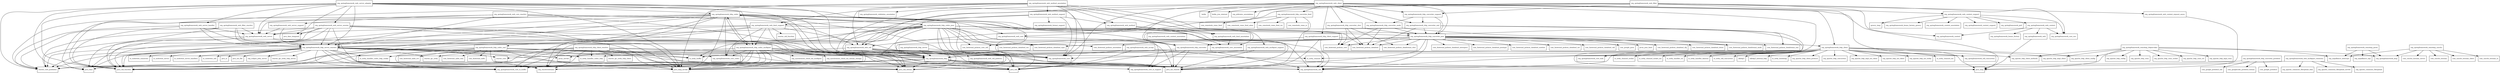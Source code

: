 digraph spring_web_5_0_0_RC1_package_dependencies {
  node [shape = box, fontsize=10.0];
  org_springframework_http -> java_lang;
  org_springframework_http -> java_lang_invoke;
  org_springframework_http -> java_nio_charset;
  org_springframework_http -> java_time;
  org_springframework_http -> java_util;
  org_springframework_http -> java_util_function;
  org_springframework_http -> java_util_stream;
  org_springframework_http -> org_reactivestreams;
  org_springframework_http -> org_springframework_core_io_buffer;
  org_springframework_http -> org_springframework_core_io_support;
  org_springframework_http -> org_springframework_util;
  org_springframework_http -> reactor_core_publisher;
  org_springframework_http_client -> io_netty_bootstrap;
  org_springframework_http_client -> io_netty_buffer;
  org_springframework_http_client -> io_netty_channel;
  org_springframework_http_client -> io_netty_channel_nio;
  org_springframework_http_client -> io_netty_channel_socket;
  org_springframework_http_client -> io_netty_channel_socket_nio;
  org_springframework_http_client -> io_netty_handler_codec_http;
  org_springframework_http_client -> io_netty_handler_ssl;
  org_springframework_http_client -> io_netty_handler_timeout;
  org_springframework_http_client -> io_netty_util_concurrent;
  org_springframework_http_client -> java_lang;
  org_springframework_http_client -> okhttp3;
  org_springframework_http_client -> okhttp3_internal_http;
  org_springframework_http_client -> org_apache_http_client_config;
  org_springframework_http_client -> org_apache_http_client_methods;
  org_springframework_http_client -> org_apache_http_client_protocol;
  org_springframework_http_client -> org_apache_http_concurrent;
  org_springframework_http_client -> org_apache_http_impl_client;
  org_springframework_http_client -> org_apache_http_impl_nio_client;
  org_springframework_http_client -> org_apache_http_nio_client;
  org_springframework_http_client -> org_apache_http_nio_entity;
  org_springframework_http_client -> org_springframework_core_task;
  org_springframework_http_client -> org_springframework_http;
  org_springframework_http_client -> org_springframework_util;
  org_springframework_http_client -> org_springframework_util_concurrent;
  org_springframework_http_client_reactive -> io_netty_buffer;
  org_springframework_http_client_reactive -> io_netty_channel;
  org_springframework_http_client_reactive -> io_netty_handler_codec_http;
  org_springframework_http_client_reactive -> io_netty_handler_codec_http_cookie;
  org_springframework_http_client_reactive -> java_lang_invoke;
  org_springframework_http_client_reactive -> java_util_function;
  org_springframework_http_client_reactive -> java_util_stream;
  org_springframework_http_client_reactive -> org_reactivestreams;
  org_springframework_http_client_reactive -> org_springframework_core_io_buffer;
  org_springframework_http_client_reactive -> org_springframework_http;
  org_springframework_http_client_reactive -> reactor_core_publisher;
  org_springframework_http_client_reactive -> reactor_ipc_netty;
  org_springframework_http_client_reactive -> reactor_ipc_netty_http_client;
  org_springframework_http_client_support -> java_nio_charset;
  org_springframework_http_client_support -> org_springframework_http;
  org_springframework_http_client_support -> org_springframework_http_client;
  org_springframework_http_client_support -> org_springframework_util;
  org_springframework_http_codec -> java_lang_invoke;
  org_springframework_http_codec -> java_nio_charset;
  org_springframework_http_codec -> java_time;
  org_springframework_http_codec -> java_util;
  org_springframework_http_codec -> java_util_function;
  org_springframework_http_codec -> java_util_stream;
  org_springframework_http_codec -> org_reactivestreams;
  org_springframework_http_codec -> org_springframework_core;
  org_springframework_http_codec -> org_springframework_core_codec;
  org_springframework_http_codec -> org_springframework_core_io_buffer;
  org_springframework_http_codec -> org_springframework_core_io_support;
  org_springframework_http_codec -> org_springframework_http;
  org_springframework_http_codec -> org_springframework_http_codec_json;
  org_springframework_http_codec -> org_springframework_http_codec_multipart;
  org_springframework_http_codec -> org_springframework_http_codec_xml;
  org_springframework_http_codec -> org_springframework_http_server_reactive;
  org_springframework_http_codec -> org_springframework_util;
  org_springframework_http_codec -> reactor_core_publisher;
  org_springframework_http_codec_json -> com_fasterxml_jackson_annotation;
  org_springframework_http_codec_json -> com_fasterxml_jackson_core;
  org_springframework_http_codec_json -> com_fasterxml_jackson_core_util;
  org_springframework_http_codec_json -> com_fasterxml_jackson_databind;
  org_springframework_http_codec_json -> com_fasterxml_jackson_databind_exc;
  org_springframework_http_codec_json -> com_fasterxml_jackson_databind_type;
  org_springframework_http_codec_json -> io_netty_buffer;
  org_springframework_http_codec_json -> java_lang_invoke;
  org_springframework_http_codec_json -> java_nio_charset;
  org_springframework_http_codec_json -> java_util;
  org_springframework_http_codec_json -> java_util_function;
  org_springframework_http_codec_json -> java_util_stream;
  org_springframework_http_codec_json -> org_reactivestreams;
  org_springframework_http_codec_json -> org_springframework_core;
  org_springframework_http_codec_json -> org_springframework_core_codec;
  org_springframework_http_codec_json -> org_springframework_core_io_buffer;
  org_springframework_http_codec_json -> org_springframework_http_codec;
  org_springframework_http_codec_json -> org_springframework_http_converter_json;
  org_springframework_http_codec_json -> org_springframework_http_server_reactive;
  org_springframework_http_codec_json -> org_springframework_util;
  org_springframework_http_codec_json -> reactor_core_publisher;
  org_springframework_http_codec_multipart -> java_lang_invoke;
  org_springframework_http_codec_multipart -> java_nio_charset;
  org_springframework_http_codec_multipart -> java_util;
  org_springframework_http_codec_multipart -> java_util_function;
  org_springframework_http_codec_multipart -> java_util_stream;
  org_springframework_http_codec_multipart -> org_reactivestreams;
  org_springframework_http_codec_multipart -> org_springframework_core;
  org_springframework_http_codec_multipart -> org_springframework_core_codec;
  org_springframework_http_codec_multipart -> org_springframework_core_io_buffer;
  org_springframework_http_codec_multipart -> org_springframework_http;
  org_springframework_http_codec_multipart -> org_springframework_http_codec;
  org_springframework_http_codec_multipart -> org_springframework_util;
  org_springframework_http_codec_multipart -> org_synchronoss_cloud_nio_multipart;
  org_springframework_http_codec_multipart -> org_synchronoss_cloud_nio_stream_storage;
  org_springframework_http_codec_multipart -> reactor_core;
  org_springframework_http_codec_multipart -> reactor_core_publisher;
  org_springframework_http_codec_xml -> com_fasterxml_aalto;
  org_springframework_http_codec_xml -> com_fasterxml_aalto_evt;
  org_springframework_http_codec_xml -> com_fasterxml_aalto_stax;
  org_springframework_http_codec_xml -> java_lang_invoke;
  org_springframework_http_codec_xml -> java_nio_charset;
  org_springframework_http_codec_xml -> java_util_function;
  org_springframework_http_codec_xml -> org_reactivestreams;
  org_springframework_http_codec_xml -> org_springframework_core;
  org_springframework_http_codec_xml -> org_springframework_core_codec;
  org_springframework_http_codec_xml -> org_springframework_core_io_buffer;
  org_springframework_http_codec_xml -> org_springframework_util;
  org_springframework_http_codec_xml -> reactor_core_publisher;
  org_springframework_http_converter -> java_nio_charset;
  org_springframework_http_converter -> java_util;
  org_springframework_http_converter -> org_springframework_core_io_support;
  org_springframework_http_converter -> org_springframework_http;
  org_springframework_http_converter -> org_springframework_util;
  org_springframework_http_converter_cbor -> com_fasterxml_jackson_core;
  org_springframework_http_converter_cbor -> com_fasterxml_jackson_databind;
  org_springframework_http_converter_cbor -> com_fasterxml_jackson_dataformat_cbor;
  org_springframework_http_converter_cbor -> org_springframework_http_converter_json;
  org_springframework_http_converter_feed -> com_rometools_rome_feed;
  org_springframework_http_converter_feed -> com_rometools_rome_feed_atom;
  org_springframework_http_converter_feed -> com_rometools_rome_feed_rss;
  org_springframework_http_converter_feed -> com_rometools_rome_io;
  org_springframework_http_converter_feed -> java_nio_charset;
  org_springframework_http_converter_json -> com_fasterxml_jackson_annotation;
  org_springframework_http_converter_json -> com_fasterxml_jackson_core;
  org_springframework_http_converter_json -> com_fasterxml_jackson_core_util;
  org_springframework_http_converter_json -> com_fasterxml_jackson_databind;
  org_springframework_http_converter_json -> com_fasterxml_jackson_databind_cfg;
  org_springframework_http_converter_json -> com_fasterxml_jackson_databind_deser;
  org_springframework_http_converter_json -> com_fasterxml_jackson_databind_exc;
  org_springframework_http_converter_json -> com_fasterxml_jackson_databind_introspect;
  org_springframework_http_converter_json -> com_fasterxml_jackson_databind_jsontype;
  org_springframework_http_converter_json -> com_fasterxml_jackson_databind_module;
  org_springframework_http_converter_json -> com_fasterxml_jackson_databind_ser;
  org_springframework_http_converter_json -> com_fasterxml_jackson_databind_type;
  org_springframework_http_converter_json -> com_fasterxml_jackson_databind_util;
  org_springframework_http_converter_json -> com_fasterxml_jackson_dataformat_cbor;
  org_springframework_http_converter_json -> com_fasterxml_jackson_dataformat_smile;
  org_springframework_http_converter_json -> com_fasterxml_jackson_dataformat_xml;
  org_springframework_http_converter_json -> com_google_gson;
  org_springframework_http_converter_json -> java_nio_charset;
  org_springframework_http_converter_json -> javax_json_bind;
  org_springframework_http_converter_json -> org_springframework_http_converter;
  org_springframework_http_converter_json -> org_springframework_util;
  org_springframework_http_converter_protobuf -> com_google_protobuf;
  org_springframework_http_converter_protobuf -> com_google_protobuf_util;
  org_springframework_http_converter_protobuf -> com_googlecode_protobuf_format;
  org_springframework_http_converter_protobuf -> java_nio_charset;
  org_springframework_http_converter_smile -> com_fasterxml_jackson_core;
  org_springframework_http_converter_smile -> com_fasterxml_jackson_databind;
  org_springframework_http_converter_smile -> com_fasterxml_jackson_dataformat_smile;
  org_springframework_http_converter_smile -> org_springframework_http_converter_json;
  org_springframework_http_converter_support -> org_springframework_http_converter_json;
  org_springframework_http_converter_support -> org_springframework_http_converter_smile;
  org_springframework_http_converter_support -> org_springframework_http_converter_xml;
  org_springframework_http_converter_xml -> com_fasterxml_jackson_databind;
  org_springframework_http_converter_xml -> com_fasterxml_jackson_dataformat_xml;
  org_springframework_http_converter_xml -> org_springframework_http_converter;
  org_springframework_http_converter_xml -> org_springframework_http_converter_json;
  org_springframework_http_converter_xml -> org_springframework_util;
  org_springframework_http_server -> java_nio_charset;
  org_springframework_http_server -> org_springframework_http;
  org_springframework_http_server_reactive -> io_netty_buffer;
  org_springframework_http_server_reactive -> io_netty_handler_codec_http;
  org_springframework_http_server_reactive -> io_netty_handler_codec_http_cookie;
  org_springframework_http_server_reactive -> io_undertow_connector;
  org_springframework_http_server_reactive -> io_undertow_server;
  org_springframework_http_server_reactive -> io_undertow_server_handlers;
  org_springframework_http_server_reactive -> io_undertow_util;
  org_springframework_http_server_reactive -> java_io;
  org_springframework_http_server_reactive -> java_lang_invoke;
  org_springframework_http_server_reactive -> java_nio_charset;
  org_springframework_http_server_reactive -> java_nio_file;
  org_springframework_http_server_reactive -> java_time;
  org_springframework_http_server_reactive -> java_util;
  org_springframework_http_server_reactive -> java_util_function;
  org_springframework_http_server_reactive -> java_util_stream;
  org_springframework_http_server_reactive -> javax_servlet;
  org_springframework_http_server_reactive -> org_eclipse_jetty_server;
  org_springframework_http_server_reactive -> org_reactivestreams;
  org_springframework_http_server_reactive -> org_springframework_core_io_buffer;
  org_springframework_http_server_reactive -> org_springframework_http;
  org_springframework_http_server_reactive -> reactor_core;
  org_springframework_http_server_reactive -> reactor_core_publisher;
  org_springframework_http_server_reactive -> reactor_ipc_netty;
  org_springframework_http_server_reactive -> reactor_ipc_netty_http_server;
  org_springframework_remoting_caucho -> com_caucho_hessian;
  org_springframework_remoting_caucho -> com_caucho_hessian_client;
  org_springframework_remoting_caucho -> com_caucho_hessian_io;
  org_springframework_remoting_caucho -> com_caucho_hessian_server;
  org_springframework_remoting_caucho -> org_aopalliance_intercept;
  org_springframework_remoting_caucho -> org_springframework_lang;
  org_springframework_remoting_httpinvoker -> java_lang;
  org_springframework_remoting_httpinvoker -> org_aopalliance_intercept;
  org_springframework_remoting_httpinvoker -> org_apache_http_client_config;
  org_springframework_remoting_httpinvoker -> org_apache_http_client_methods;
  org_springframework_remoting_httpinvoker -> org_apache_http_config;
  org_springframework_remoting_httpinvoker -> org_apache_http_conn;
  org_springframework_remoting_httpinvoker -> org_apache_http_conn_socket;
  org_springframework_remoting_httpinvoker -> org_apache_http_conn_ssl;
  org_springframework_remoting_httpinvoker -> org_apache_http_impl_client;
  org_springframework_remoting_httpinvoker -> org_apache_http_impl_conn;
  org_springframework_remoting_httpinvoker -> org_springframework_lang;
  org_springframework_remoting_jaxws -> org_aopalliance_aop;
  org_springframework_remoting_jaxws -> org_aopalliance_intercept;
  org_springframework_remoting_jaxws -> org_springframework_lang;
  org_springframework_web -> java_lang;
  org_springframework_web_accept -> java_lang;
  org_springframework_web_accept -> java_util;
  org_springframework_web_accept -> org_springframework_http;
  org_springframework_web_bind_annotation -> org_springframework_core_annotation;
  org_springframework_web_bind_support -> java_lang;
  org_springframework_web_bind_support -> java_lang_invoke;
  org_springframework_web_bind_support -> java_util;
  org_springframework_web_bind_support -> java_util_function;
  org_springframework_web_bind_support -> java_util_stream;
  org_springframework_web_bind_support -> org_springframework_http_codec_multipart;
  org_springframework_web_bind_support -> org_springframework_http_server_reactive;
  org_springframework_web_bind_support -> org_springframework_web_server;
  org_springframework_web_bind_support -> reactor_core_publisher;
  org_springframework_web_bind_support -> reactor_util_function;
  org_springframework_web_client -> java_lang;
  org_springframework_web_client -> kotlin;
  org_springframework_web_client -> kotlin_jvm_internal;
  org_springframework_web_client -> org_jetbrains_annotations;
  org_springframework_web_client -> org_springframework_core;
  org_springframework_web_client -> org_springframework_core_task;
  org_springframework_web_client -> org_springframework_http;
  org_springframework_web_client -> org_springframework_http_client;
  org_springframework_web_client -> org_springframework_http_client_support;
  org_springframework_web_client -> org_springframework_http_converter;
  org_springframework_web_client -> org_springframework_http_converter_cbor;
  org_springframework_web_client -> org_springframework_http_converter_feed;
  org_springframework_web_client -> org_springframework_http_converter_json;
  org_springframework_web_client -> org_springframework_http_converter_smile;
  org_springframework_web_client -> org_springframework_http_converter_support;
  org_springframework_web_client -> org_springframework_http_converter_xml;
  org_springframework_web_client -> org_springframework_util_concurrent;
  org_springframework_web_client -> org_springframework_web_util;
  org_springframework_web_context -> org_springframework_beans_factory;
  org_springframework_web_context -> org_springframework_context;
  org_springframework_web_context -> org_springframework_core_env;
  org_springframework_web_context -> org_springframework_web;
  org_springframework_web_context_annotation -> org_springframework_core_annotation;
  org_springframework_web_context_request_async -> java_lang;
  org_springframework_web_context_support -> groovy_lang;
  org_springframework_web_context_support -> org_springframework_beans_factory_groovy;
  org_springframework_web_context_support -> org_springframework_context_annotation;
  org_springframework_web_context_support -> org_springframework_context_support;
  org_springframework_web_context_support -> org_springframework_core_env;
  org_springframework_web_context_support -> org_springframework_jndi;
  org_springframework_web_context_support -> org_springframework_web_context;
  org_springframework_web_cors -> java_nio_charset;
  org_springframework_web_cors -> org_springframework_http;
  org_springframework_web_cors_reactive -> org_springframework_http;
  org_springframework_web_cors_reactive -> org_springframework_http_server_reactive;
  org_springframework_web_cors_reactive -> org_springframework_web_cors;
  org_springframework_web_cors_reactive -> org_springframework_web_server;
  org_springframework_web_cors_reactive -> org_springframework_web_server_support;
  org_springframework_web_cors_reactive -> org_springframework_web_util;
  org_springframework_web_filter -> org_springframework_context;
  org_springframework_web_filter -> org_springframework_core_env;
  org_springframework_web_filter -> org_springframework_http;
  org_springframework_web_filter -> org_springframework_http_converter_support;
  org_springframework_web_filter -> org_springframework_web_context_request_async;
  org_springframework_web_filter -> org_springframework_web_context_support;
  org_springframework_web_filter -> org_springframework_web_cors;
  org_springframework_web_filter -> org_springframework_web_util;
  org_springframework_web_filter_reactive -> java_lang_invoke;
  org_springframework_web_filter_reactive -> java_util_function;
  org_springframework_web_filter_reactive -> org_springframework_http_server_reactive;
  org_springframework_web_filter_reactive -> org_springframework_web_server;
  org_springframework_web_filter_reactive -> reactor_core_publisher;
  org_springframework_web_method -> org_springframework_core_annotation;
  org_springframework_web_method -> org_springframework_web_bind_annotation;
  org_springframework_web_method_annotation -> java_lang_invoke;
  org_springframework_web_method_annotation -> java_util_function;
  org_springframework_web_method_annotation -> org_springframework_core;
  org_springframework_web_method_annotation -> org_springframework_core_annotation;
  org_springframework_web_method_annotation -> org_springframework_validation_annotation;
  org_springframework_web_method_annotation -> org_springframework_web_bind_annotation;
  org_springframework_web_method_annotation -> org_springframework_web_bind_support;
  org_springframework_web_method_annotation -> org_springframework_web_method;
  org_springframework_web_method_annotation -> org_springframework_web_method_support;
  org_springframework_web_method_annotation -> org_springframework_web_multipart_support;
  org_springframework_web_method_annotation -> org_springframework_web_util;
  org_springframework_web_method_support -> org_springframework_core;
  org_springframework_web_method_support -> org_springframework_format_support;
  org_springframework_web_method_support -> org_springframework_web_bind_support;
  org_springframework_web_method_support -> org_springframework_web_method;
  org_springframework_web_method_support -> org_springframework_web_util;
  org_springframework_web_multipart_commons -> org_apache_commons_fileupload;
  org_springframework_web_multipart_commons -> org_apache_commons_fileupload_disk;
  org_springframework_web_multipart_commons -> org_apache_commons_fileupload_servlet;
  org_springframework_web_multipart_commons -> org_springframework_util;
  org_springframework_web_multipart_support -> java_nio_charset;
  org_springframework_web_multipart_support -> org_springframework_core;
  org_springframework_web_server -> java_time;
  org_springframework_web_server -> java_util;
  org_springframework_web_server -> java_util_function;
  org_springframework_web_server -> org_springframework_http_server_reactive;
  org_springframework_web_server -> reactor_core_publisher;
  org_springframework_web_server_adapter -> java_lang_invoke;
  org_springframework_web_server_adapter -> java_time;
  org_springframework_web_server_adapter -> java_time_temporal;
  org_springframework_web_server_adapter -> java_util;
  org_springframework_web_server_adapter -> java_util_function;
  org_springframework_web_server_adapter -> java_util_stream;
  org_springframework_web_server_adapter -> org_springframework_core;
  org_springframework_web_server_adapter -> org_springframework_http;
  org_springframework_web_server_adapter -> org_springframework_http_codec;
  org_springframework_web_server_adapter -> org_springframework_http_codec_multipart;
  org_springframework_web_server_adapter -> org_springframework_http_server_reactive;
  org_springframework_web_server_adapter -> org_springframework_web_server;
  org_springframework_web_server_adapter -> org_springframework_web_server_handler;
  org_springframework_web_server_adapter -> org_springframework_web_server_session;
  org_springframework_web_server_adapter -> reactor_core_publisher;
  org_springframework_web_server_handler -> java_lang_invoke;
  org_springframework_web_server_handler -> java_util_function;
  org_springframework_web_server_handler -> org_springframework_http_server_reactive;
  org_springframework_web_server_handler -> org_springframework_web_server;
  org_springframework_web_server_handler -> reactor_core_publisher;
  org_springframework_web_server_session -> java_lang_invoke;
  org_springframework_web_server_session -> java_time;
  org_springframework_web_server_session -> java_time_temporal;
  org_springframework_web_server_session -> java_util;
  org_springframework_web_server_session -> java_util_function;
  org_springframework_web_server_session -> java_util_stream;
  org_springframework_web_server_session -> org_reactivestreams;
  org_springframework_web_server_session -> org_springframework_http;
  org_springframework_web_server_session -> org_springframework_http_server_reactive;
  org_springframework_web_server_session -> org_springframework_web_server;
  org_springframework_web_server_session -> reactor_core_publisher;
  org_springframework_web_server_support -> org_springframework_http_server_reactive;
  org_springframework_web_server_support -> org_springframework_web_server;
  org_springframework_web_util -> java_lang_invoke;
  org_springframework_web_util -> java_nio_charset;
  org_springframework_web_util -> java_util_function;
  org_springframework_web_util -> java_util_stream;
  org_springframework_web_util -> javax_servlet;
  org_springframework_web_util -> org_springframework_http;
  org_springframework_web_util -> org_springframework_util;
  org_springframework_web_util -> org_springframework_web_util_patterns;
}
